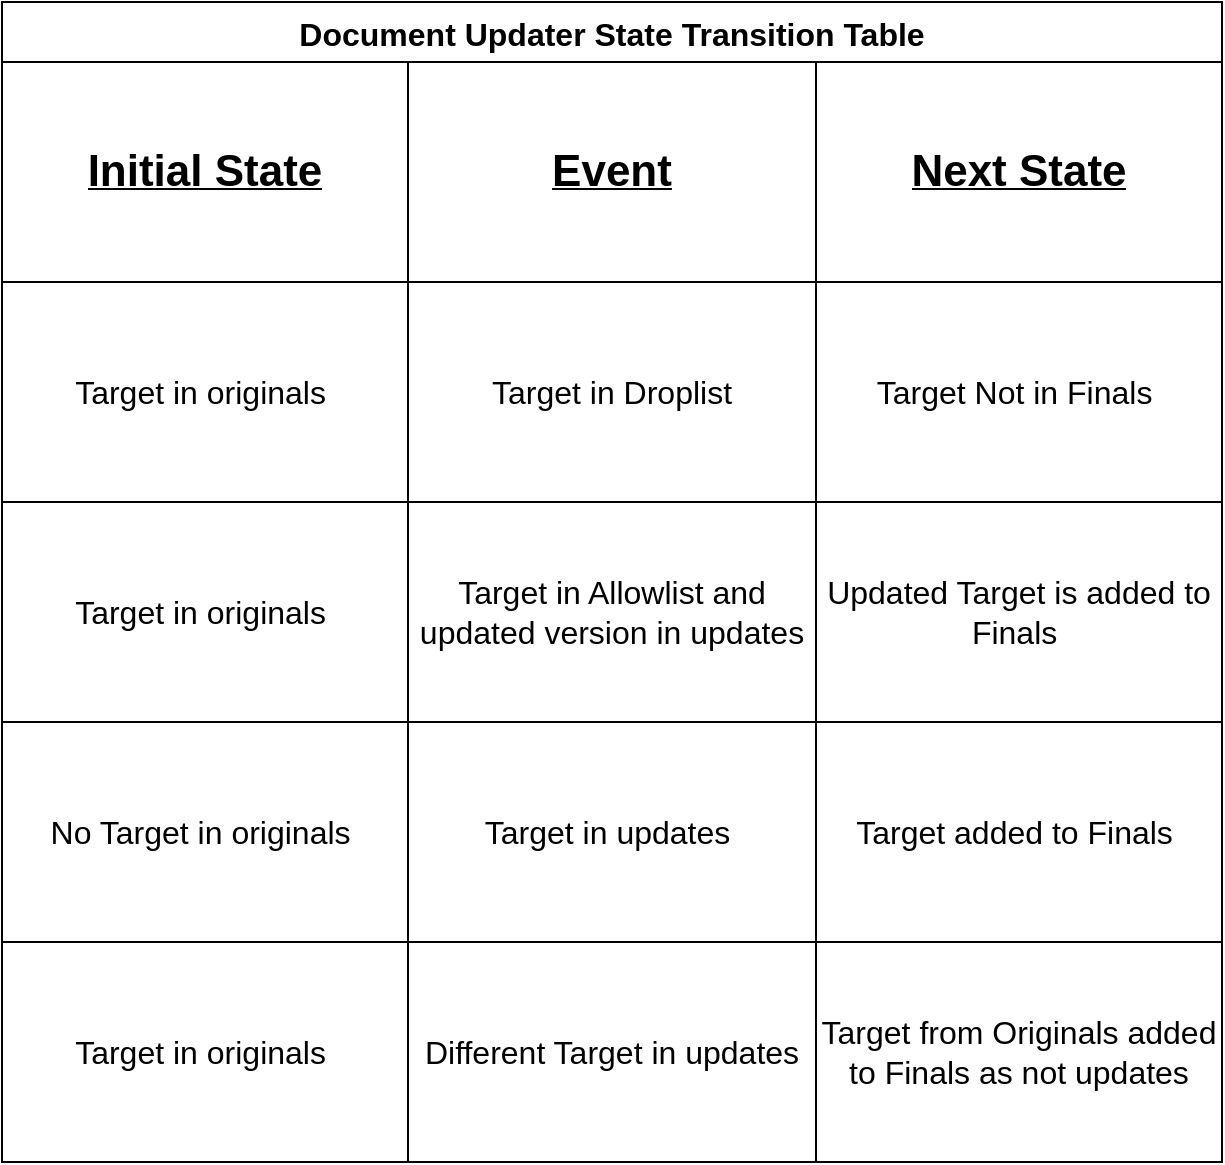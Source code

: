 <mxfile>
    <diagram id="bD1q-76EYinmpx7CvGm_" name="Page-1">
        <mxGraphModel dx="899" dy="809" grid="1" gridSize="10" guides="1" tooltips="1" connect="1" arrows="1" fold="1" page="1" pageScale="1" pageWidth="827" pageHeight="1169" math="0" shadow="0">
            <root>
                <mxCell id="0"/>
                <mxCell id="1" parent="0"/>
                <mxCell id="2" value="Document Updater State Transition Table" style="shape=table;startSize=30;container=1;collapsible=0;childLayout=tableLayout;fontSize=16;fontStyle=1" vertex="1" parent="1">
                    <mxGeometry x="130" y="120" width="610" height="580" as="geometry"/>
                </mxCell>
                <mxCell id="3" value="" style="shape=tableRow;horizontal=0;startSize=0;swimlaneHead=0;swimlaneBody=0;top=0;left=0;bottom=0;right=0;collapsible=0;dropTarget=0;fillColor=none;points=[[0,0.5],[1,0.5]];portConstraint=eastwest;fontStyle=5" vertex="1" parent="2">
                    <mxGeometry y="30" width="610" height="110" as="geometry"/>
                </mxCell>
                <mxCell id="4" value="&lt;b&gt;&lt;u&gt;&lt;font style=&quot;font-size: 22px;&quot;&gt;Initial State&lt;/font&gt;&lt;/u&gt;&lt;/b&gt;" style="shape=partialRectangle;html=1;whiteSpace=wrap;connectable=0;overflow=hidden;fillColor=none;top=0;left=0;bottom=0;right=0;pointerEvents=1;" vertex="1" parent="3">
                    <mxGeometry width="203" height="110" as="geometry">
                        <mxRectangle width="203" height="110" as="alternateBounds"/>
                    </mxGeometry>
                </mxCell>
                <mxCell id="5" value="&lt;b&gt;&lt;u&gt;&lt;font style=&quot;font-size: 22px;&quot;&gt;Event&lt;/font&gt;&lt;/u&gt;&lt;/b&gt;" style="shape=partialRectangle;html=1;whiteSpace=wrap;connectable=0;overflow=hidden;fillColor=none;top=0;left=0;bottom=0;right=0;pointerEvents=1;" vertex="1" parent="3">
                    <mxGeometry x="203" width="204" height="110" as="geometry">
                        <mxRectangle width="204" height="110" as="alternateBounds"/>
                    </mxGeometry>
                </mxCell>
                <mxCell id="6" value="&lt;b&gt;&lt;u&gt;&lt;font style=&quot;font-size: 22px;&quot;&gt;Next State&lt;/font&gt;&lt;/u&gt;&lt;/b&gt;" style="shape=partialRectangle;html=1;whiteSpace=wrap;connectable=0;overflow=hidden;fillColor=none;top=0;left=0;bottom=0;right=0;pointerEvents=1;" vertex="1" parent="3">
                    <mxGeometry x="407" width="203" height="110" as="geometry">
                        <mxRectangle width="203" height="110" as="alternateBounds"/>
                    </mxGeometry>
                </mxCell>
                <mxCell id="7" value="" style="shape=tableRow;horizontal=0;startSize=0;swimlaneHead=0;swimlaneBody=0;top=0;left=0;bottom=0;right=0;collapsible=0;dropTarget=0;fillColor=none;points=[[0,0.5],[1,0.5]];portConstraint=eastwest;fontSize=16;" vertex="1" parent="2">
                    <mxGeometry y="140" width="610" height="110" as="geometry"/>
                </mxCell>
                <mxCell id="8" value="Target in originals&amp;nbsp;" style="shape=partialRectangle;html=1;whiteSpace=wrap;connectable=0;overflow=hidden;fillColor=none;top=0;left=0;bottom=0;right=0;pointerEvents=1;fontSize=16;" vertex="1" parent="7">
                    <mxGeometry width="203" height="110" as="geometry">
                        <mxRectangle width="203" height="110" as="alternateBounds"/>
                    </mxGeometry>
                </mxCell>
                <mxCell id="9" value="Target in Droplist" style="shape=partialRectangle;html=1;whiteSpace=wrap;connectable=0;overflow=hidden;fillColor=none;top=0;left=0;bottom=0;right=0;pointerEvents=1;fontSize=16;" vertex="1" parent="7">
                    <mxGeometry x="203" width="204" height="110" as="geometry">
                        <mxRectangle width="204" height="110" as="alternateBounds"/>
                    </mxGeometry>
                </mxCell>
                <mxCell id="10" value="Target Not in Finals&amp;nbsp;" style="shape=partialRectangle;html=1;whiteSpace=wrap;connectable=0;overflow=hidden;fillColor=none;top=0;left=0;bottom=0;right=0;pointerEvents=1;fontSize=16;" vertex="1" parent="7">
                    <mxGeometry x="407" width="203" height="110" as="geometry">
                        <mxRectangle width="203" height="110" as="alternateBounds"/>
                    </mxGeometry>
                </mxCell>
                <mxCell id="11" value="" style="shape=tableRow;horizontal=0;startSize=0;swimlaneHead=0;swimlaneBody=0;top=0;left=0;bottom=0;right=0;collapsible=0;dropTarget=0;fillColor=none;points=[[0,0.5],[1,0.5]];portConstraint=eastwest;fontSize=16;" vertex="1" parent="2">
                    <mxGeometry y="250" width="610" height="110" as="geometry"/>
                </mxCell>
                <mxCell id="12" value="Target in originals&amp;nbsp;" style="shape=partialRectangle;html=1;whiteSpace=wrap;connectable=0;overflow=hidden;fillColor=none;top=0;left=0;bottom=0;right=0;pointerEvents=1;fontSize=16;" vertex="1" parent="11">
                    <mxGeometry width="203" height="110" as="geometry">
                        <mxRectangle width="203" height="110" as="alternateBounds"/>
                    </mxGeometry>
                </mxCell>
                <mxCell id="13" value="Target in Allowlist and updated version in updates" style="shape=partialRectangle;html=1;whiteSpace=wrap;connectable=0;overflow=hidden;fillColor=none;top=0;left=0;bottom=0;right=0;pointerEvents=1;fontSize=16;" vertex="1" parent="11">
                    <mxGeometry x="203" width="204" height="110" as="geometry">
                        <mxRectangle width="204" height="110" as="alternateBounds"/>
                    </mxGeometry>
                </mxCell>
                <mxCell id="14" value="Updated Target is added to Finals&amp;nbsp;" style="shape=partialRectangle;html=1;whiteSpace=wrap;connectable=0;overflow=hidden;fillColor=none;top=0;left=0;bottom=0;right=0;pointerEvents=1;fontSize=16;" vertex="1" parent="11">
                    <mxGeometry x="407" width="203" height="110" as="geometry">
                        <mxRectangle width="203" height="110" as="alternateBounds"/>
                    </mxGeometry>
                </mxCell>
                <mxCell id="15" value="" style="shape=tableRow;horizontal=0;startSize=0;swimlaneHead=0;swimlaneBody=0;top=0;left=0;bottom=0;right=0;collapsible=0;dropTarget=0;fillColor=none;points=[[0,0.5],[1,0.5]];portConstraint=eastwest;fontSize=16;" vertex="1" parent="2">
                    <mxGeometry y="360" width="610" height="110" as="geometry"/>
                </mxCell>
                <mxCell id="16" value="No Target in originals&amp;nbsp;" style="shape=partialRectangle;html=1;whiteSpace=wrap;connectable=0;overflow=hidden;fillColor=none;top=0;left=0;bottom=0;right=0;pointerEvents=1;fontSize=16;" vertex="1" parent="15">
                    <mxGeometry width="203" height="110" as="geometry">
                        <mxRectangle width="203" height="110" as="alternateBounds"/>
                    </mxGeometry>
                </mxCell>
                <mxCell id="17" value="Target in updates&amp;nbsp;" style="shape=partialRectangle;html=1;whiteSpace=wrap;connectable=0;overflow=hidden;fillColor=none;top=0;left=0;bottom=0;right=0;pointerEvents=1;fontSize=16;" vertex="1" parent="15">
                    <mxGeometry x="203" width="204" height="110" as="geometry">
                        <mxRectangle width="204" height="110" as="alternateBounds"/>
                    </mxGeometry>
                </mxCell>
                <mxCell id="18" value="Target added to Finals&amp;nbsp;" style="shape=partialRectangle;html=1;whiteSpace=wrap;connectable=0;overflow=hidden;fillColor=none;top=0;left=0;bottom=0;right=0;pointerEvents=1;fontSize=16;" vertex="1" parent="15">
                    <mxGeometry x="407" width="203" height="110" as="geometry">
                        <mxRectangle width="203" height="110" as="alternateBounds"/>
                    </mxGeometry>
                </mxCell>
                <mxCell id="19" value="" style="shape=tableRow;horizontal=0;startSize=0;swimlaneHead=0;swimlaneBody=0;top=0;left=0;bottom=0;right=0;collapsible=0;dropTarget=0;fillColor=none;points=[[0,0.5],[1,0.5]];portConstraint=eastwest;fontSize=16;" vertex="1" parent="2">
                    <mxGeometry y="470" width="610" height="110" as="geometry"/>
                </mxCell>
                <mxCell id="20" value="Target in originals&amp;nbsp;" style="shape=partialRectangle;html=1;whiteSpace=wrap;connectable=0;overflow=hidden;fillColor=none;top=0;left=0;bottom=0;right=0;pointerEvents=1;fontSize=16;" vertex="1" parent="19">
                    <mxGeometry width="203" height="110" as="geometry">
                        <mxRectangle width="203" height="110" as="alternateBounds"/>
                    </mxGeometry>
                </mxCell>
                <mxCell id="21" value="Different Target in updates" style="shape=partialRectangle;html=1;whiteSpace=wrap;connectable=0;overflow=hidden;fillColor=none;top=0;left=0;bottom=0;right=0;pointerEvents=1;fontSize=16;" vertex="1" parent="19">
                    <mxGeometry x="203" width="204" height="110" as="geometry">
                        <mxRectangle width="204" height="110" as="alternateBounds"/>
                    </mxGeometry>
                </mxCell>
                <mxCell id="22" value="Target from Originals added to Finals as not updates" style="shape=partialRectangle;html=1;whiteSpace=wrap;connectable=0;overflow=hidden;fillColor=none;top=0;left=0;bottom=0;right=0;pointerEvents=1;fontSize=16;" vertex="1" parent="19">
                    <mxGeometry x="407" width="203" height="110" as="geometry">
                        <mxRectangle width="203" height="110" as="alternateBounds"/>
                    </mxGeometry>
                </mxCell>
            </root>
        </mxGraphModel>
    </diagram>
</mxfile>